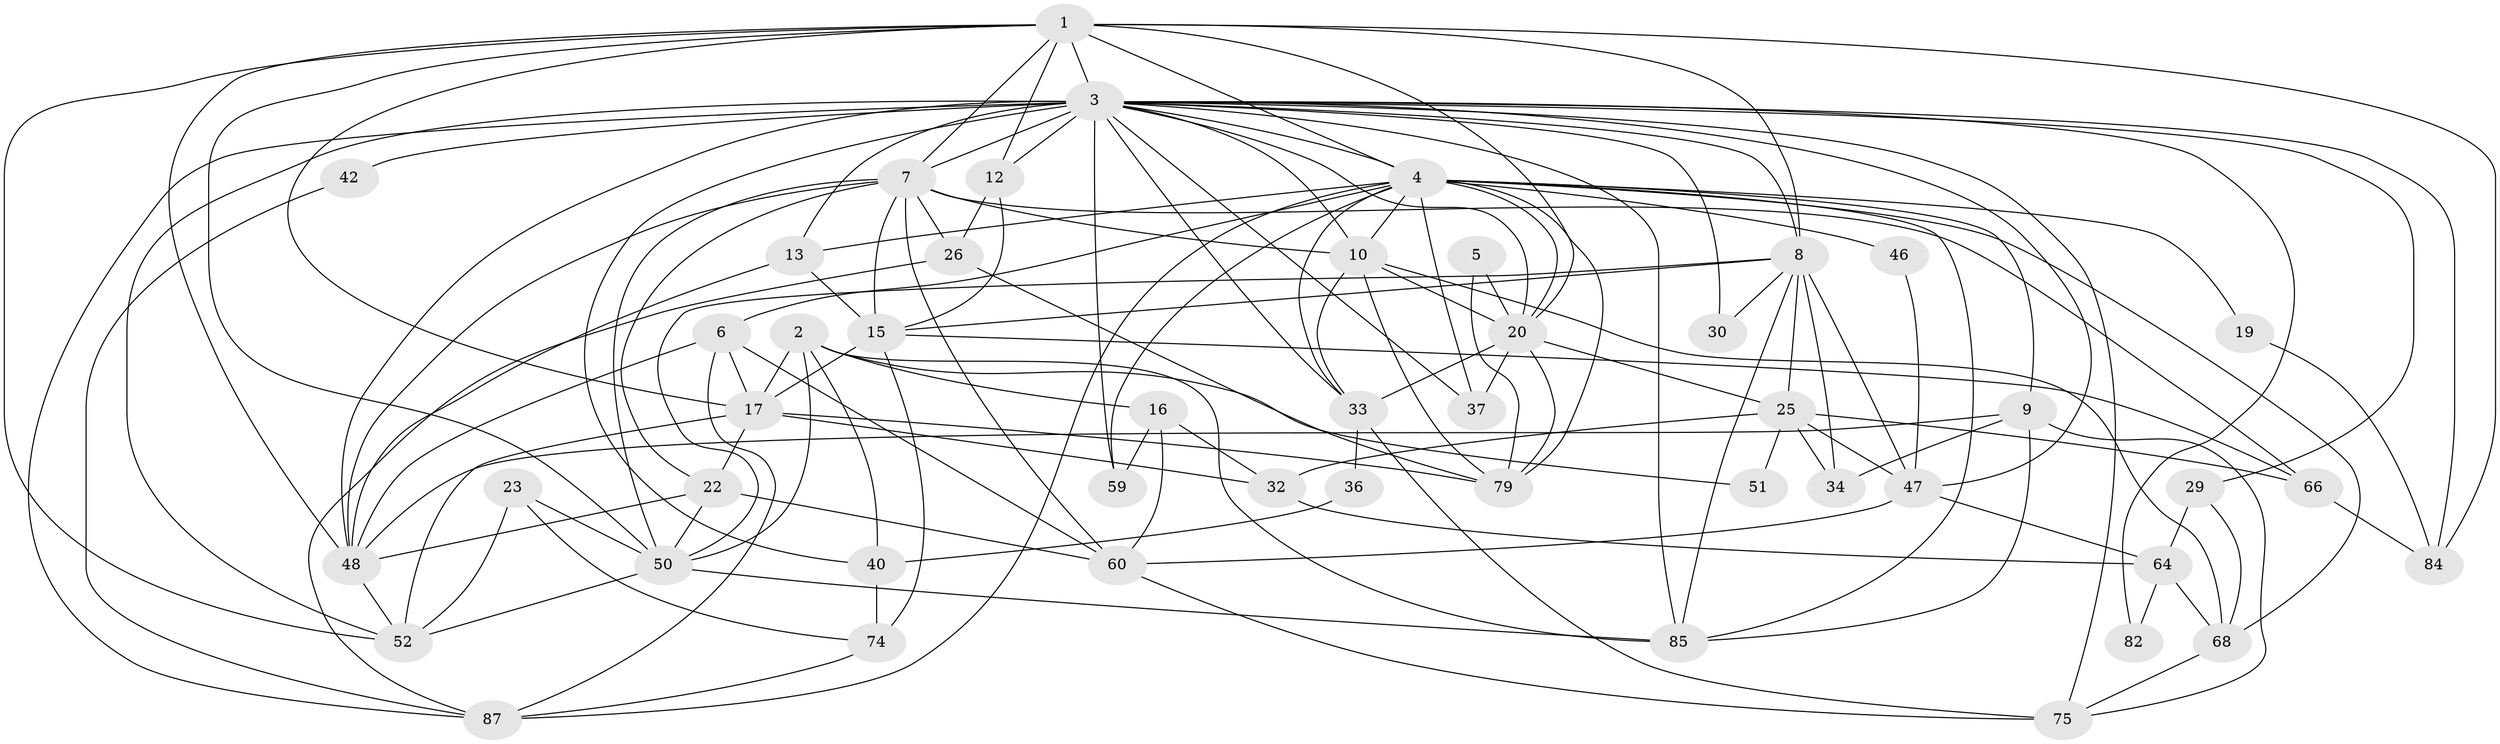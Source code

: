 // original degree distribution, {4: 0.2604166666666667, 2: 0.17708333333333334, 5: 0.20833333333333334, 3: 0.22916666666666666, 9: 0.020833333333333332, 7: 0.041666666666666664, 6: 0.052083333333333336, 8: 0.010416666666666666}
// Generated by graph-tools (version 1.1) at 2025/15/03/09/25 04:15:05]
// undirected, 48 vertices, 134 edges
graph export_dot {
graph [start="1"]
  node [color=gray90,style=filled];
  1 [super="+65+58"];
  2 [super="+28"];
  3 [super="+18+57+35+27"];
  4 [super="+14+81"];
  5;
  6 [super="+11"];
  7 [super="+49+56+53"];
  8 [super="+83+62"];
  9 [super="+21"];
  10 [super="+61"];
  12 [super="+31"];
  13 [super="+92"];
  15 [super="+71"];
  16;
  17 [super="+38+24"];
  19;
  20 [super="+44"];
  22;
  23;
  25 [super="+43"];
  26 [super="+67"];
  29 [super="+39"];
  30;
  32;
  33 [super="+70+41"];
  34;
  36;
  37;
  40;
  42;
  46;
  47;
  48 [super="+72"];
  50 [super="+91"];
  51;
  52 [super="+54"];
  59;
  60 [super="+63"];
  64;
  66 [super="+86"];
  68;
  74;
  75;
  79 [super="+88"];
  82;
  84;
  85 [super="+89"];
  87 [super="+93"];
  1 -- 3 [weight=2];
  1 -- 4;
  1 -- 84;
  1 -- 20;
  1 -- 48;
  1 -- 17;
  1 -- 50;
  1 -- 52;
  1 -- 7;
  1 -- 8;
  1 -- 12;
  2 -- 85;
  2 -- 16;
  2 -- 17;
  2 -- 51;
  2 -- 40;
  2 -- 50;
  3 -- 37;
  3 -- 84;
  3 -- 59;
  3 -- 40;
  3 -- 12;
  3 -- 4;
  3 -- 7;
  3 -- 30;
  3 -- 42;
  3 -- 75;
  3 -- 13 [weight=2];
  3 -- 47;
  3 -- 82;
  3 -- 52;
  3 -- 85;
  3 -- 87;
  3 -- 8;
  3 -- 20;
  3 -- 29;
  3 -- 10;
  3 -- 48;
  3 -- 33 [weight=2];
  4 -- 59;
  4 -- 68;
  4 -- 37;
  4 -- 46;
  4 -- 19;
  4 -- 6;
  4 -- 87;
  4 -- 79;
  4 -- 20;
  4 -- 33 [weight=2];
  4 -- 85;
  4 -- 9;
  4 -- 10;
  4 -- 13 [weight=2];
  5 -- 79;
  5 -- 20;
  6 -- 17 [weight=2];
  6 -- 87;
  6 -- 48;
  6 -- 60;
  7 -- 22;
  7 -- 48;
  7 -- 60;
  7 -- 15;
  7 -- 10;
  7 -- 26;
  7 -- 50;
  7 -- 66;
  8 -- 34;
  8 -- 25;
  8 -- 15;
  8 -- 30;
  8 -- 47;
  8 -- 50;
  8 -- 85;
  9 -- 75;
  9 -- 34;
  9 -- 85;
  9 -- 48;
  10 -- 20;
  10 -- 68;
  10 -- 79;
  10 -- 33;
  12 -- 26;
  12 -- 15;
  13 -- 15;
  13 -- 48;
  15 -- 74;
  15 -- 66;
  15 -- 17;
  16 -- 32;
  16 -- 59;
  16 -- 60;
  17 -- 32;
  17 -- 52;
  17 -- 79;
  17 -- 22;
  19 -- 84;
  20 -- 37;
  20 -- 79;
  20 -- 33;
  20 -- 25;
  22 -- 60;
  22 -- 50;
  22 -- 48;
  23 -- 74;
  23 -- 50;
  23 -- 52;
  25 -- 51;
  25 -- 66;
  25 -- 32;
  25 -- 34;
  25 -- 47;
  26 -- 87;
  26 -- 79;
  29 -- 68;
  29 -- 64;
  32 -- 64;
  33 -- 36 [weight=2];
  33 -- 75;
  36 -- 40;
  40 -- 74;
  42 -- 87;
  46 -- 47;
  47 -- 64;
  47 -- 60;
  48 -- 52;
  50 -- 52;
  50 -- 85;
  60 -- 75;
  64 -- 68;
  64 -- 82;
  66 -- 84;
  68 -- 75;
  74 -- 87;
}

